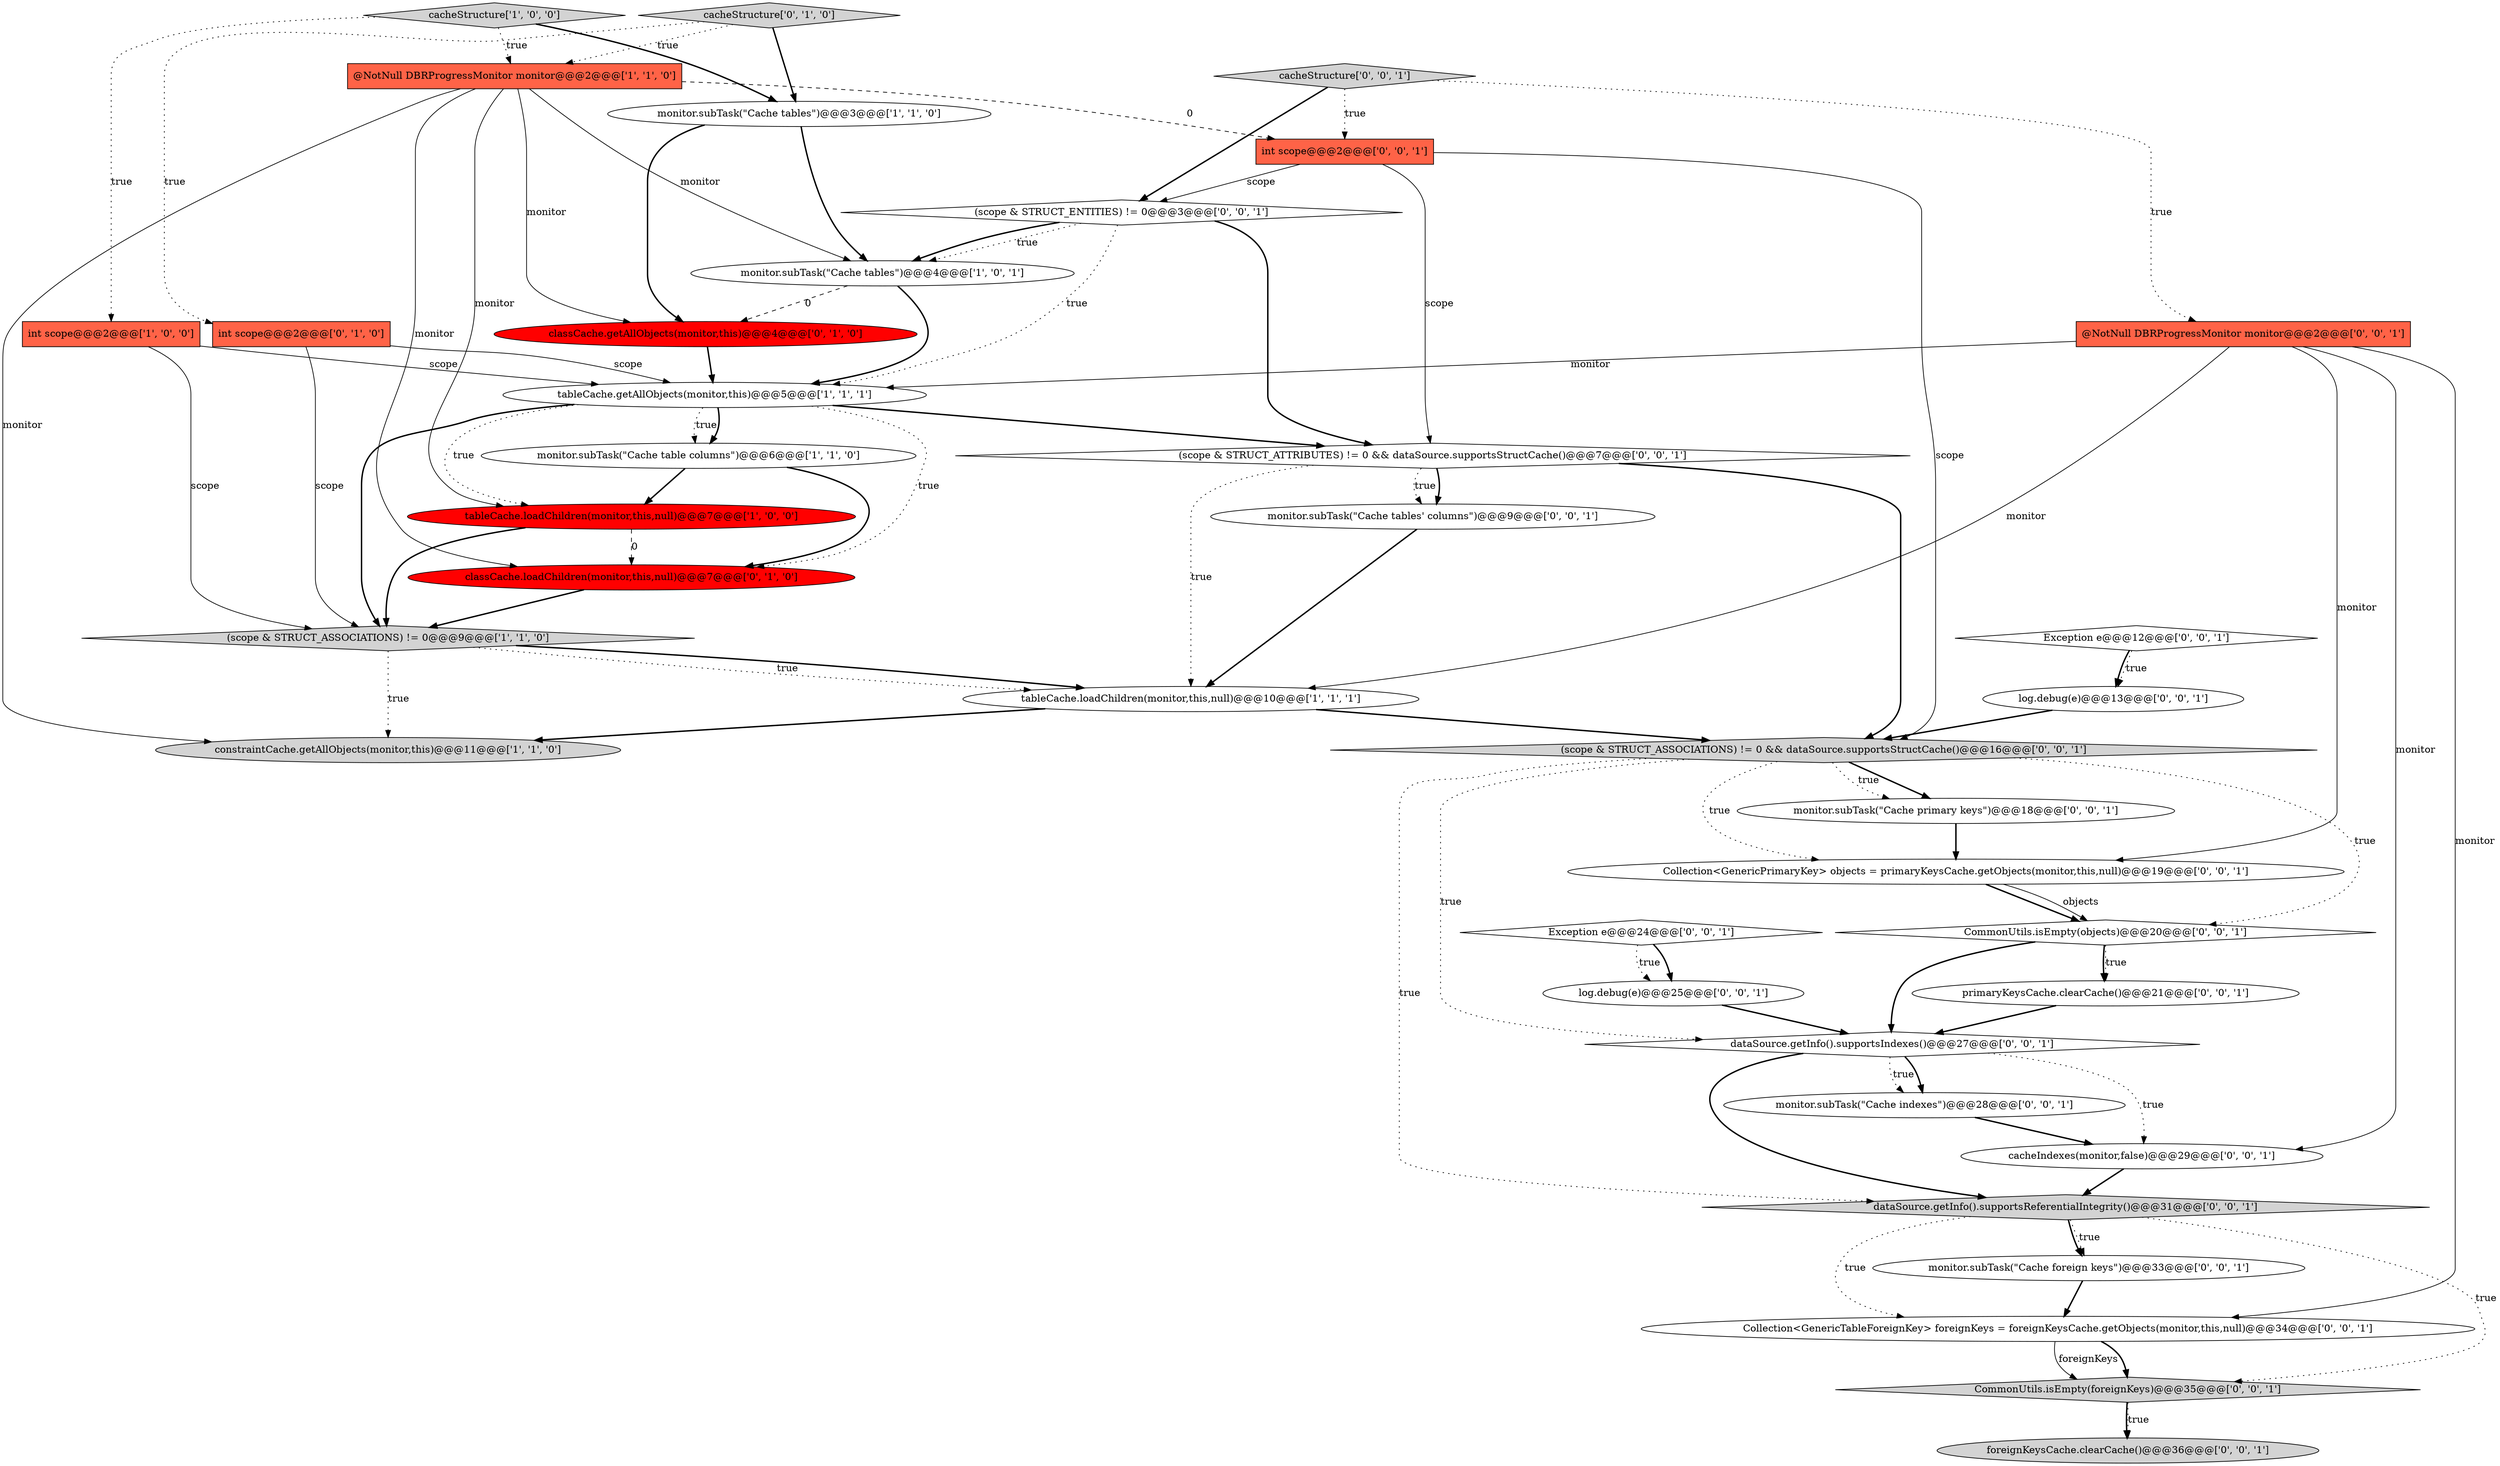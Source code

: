 digraph {
5 [style = filled, label = "constraintCache.getAllObjects(monitor,this)@@@11@@@['1', '1', '0']", fillcolor = lightgray, shape = ellipse image = "AAA0AAABBB1BBB"];
17 [style = filled, label = "CommonUtils.isEmpty(foreignKeys)@@@35@@@['0', '0', '1']", fillcolor = lightgray, shape = diamond image = "AAA0AAABBB3BBB"];
21 [style = filled, label = "cacheStructure['0', '0', '1']", fillcolor = lightgray, shape = diamond image = "AAA0AAABBB3BBB"];
8 [style = filled, label = "tableCache.loadChildren(monitor,this,null)@@@10@@@['1', '1', '1']", fillcolor = white, shape = ellipse image = "AAA0AAABBB1BBB"];
31 [style = filled, label = "CommonUtils.isEmpty(objects)@@@20@@@['0', '0', '1']", fillcolor = white, shape = diamond image = "AAA0AAABBB3BBB"];
12 [style = filled, label = "classCache.loadChildren(monitor,this,null)@@@7@@@['0', '1', '0']", fillcolor = red, shape = ellipse image = "AAA1AAABBB2BBB"];
3 [style = filled, label = "tableCache.getAllObjects(monitor,this)@@@5@@@['1', '1', '1']", fillcolor = white, shape = ellipse image = "AAA0AAABBB1BBB"];
11 [style = filled, label = "int scope@@@2@@@['0', '1', '0']", fillcolor = tomato, shape = box image = "AAA0AAABBB2BBB"];
10 [style = filled, label = "(scope & STRUCT_ASSOCIATIONS) != 0@@@9@@@['1', '1', '0']", fillcolor = lightgray, shape = diamond image = "AAA0AAABBB1BBB"];
36 [style = filled, label = "log.debug(e)@@@13@@@['0', '0', '1']", fillcolor = white, shape = ellipse image = "AAA0AAABBB3BBB"];
30 [style = filled, label = "Exception e@@@12@@@['0', '0', '1']", fillcolor = white, shape = diamond image = "AAA0AAABBB3BBB"];
15 [style = filled, label = "Exception e@@@24@@@['0', '0', '1']", fillcolor = white, shape = diamond image = "AAA0AAABBB3BBB"];
9 [style = filled, label = "cacheStructure['1', '0', '0']", fillcolor = lightgray, shape = diamond image = "AAA0AAABBB1BBB"];
35 [style = filled, label = "int scope@@@2@@@['0', '0', '1']", fillcolor = tomato, shape = box image = "AAA0AAABBB3BBB"];
33 [style = filled, label = "monitor.subTask(\"Cache indexes\")@@@28@@@['0', '0', '1']", fillcolor = white, shape = ellipse image = "AAA0AAABBB3BBB"];
1 [style = filled, label = "monitor.subTask(\"Cache table columns\")@@@6@@@['1', '1', '0']", fillcolor = white, shape = ellipse image = "AAA0AAABBB1BBB"];
32 [style = filled, label = "Collection<GenericTableForeignKey> foreignKeys = foreignKeysCache.getObjects(monitor,this,null)@@@34@@@['0', '0', '1']", fillcolor = white, shape = ellipse image = "AAA0AAABBB3BBB"];
4 [style = filled, label = "tableCache.loadChildren(monitor,this,null)@@@7@@@['1', '0', '0']", fillcolor = red, shape = ellipse image = "AAA1AAABBB1BBB"];
13 [style = filled, label = "cacheStructure['0', '1', '0']", fillcolor = lightgray, shape = diamond image = "AAA0AAABBB2BBB"];
7 [style = filled, label = "monitor.subTask(\"Cache tables\")@@@3@@@['1', '1', '0']", fillcolor = white, shape = ellipse image = "AAA0AAABBB1BBB"];
23 [style = filled, label = "monitor.subTask(\"Cache tables' columns\")@@@9@@@['0', '0', '1']", fillcolor = white, shape = ellipse image = "AAA0AAABBB3BBB"];
34 [style = filled, label = "(scope & STRUCT_ENTITIES) != 0@@@3@@@['0', '0', '1']", fillcolor = white, shape = diamond image = "AAA0AAABBB3BBB"];
25 [style = filled, label = "monitor.subTask(\"Cache primary keys\")@@@18@@@['0', '0', '1']", fillcolor = white, shape = ellipse image = "AAA0AAABBB3BBB"];
0 [style = filled, label = "int scope@@@2@@@['1', '0', '0']", fillcolor = tomato, shape = box image = "AAA0AAABBB1BBB"];
22 [style = filled, label = "log.debug(e)@@@25@@@['0', '0', '1']", fillcolor = white, shape = ellipse image = "AAA0AAABBB3BBB"];
18 [style = filled, label = "primaryKeysCache.clearCache()@@@21@@@['0', '0', '1']", fillcolor = white, shape = ellipse image = "AAA0AAABBB3BBB"];
14 [style = filled, label = "classCache.getAllObjects(monitor,this)@@@4@@@['0', '1', '0']", fillcolor = red, shape = ellipse image = "AAA1AAABBB2BBB"];
24 [style = filled, label = "cacheIndexes(monitor,false)@@@29@@@['0', '0', '1']", fillcolor = white, shape = ellipse image = "AAA0AAABBB3BBB"];
28 [style = filled, label = "Collection<GenericPrimaryKey> objects = primaryKeysCache.getObjects(monitor,this,null)@@@19@@@['0', '0', '1']", fillcolor = white, shape = ellipse image = "AAA0AAABBB3BBB"];
16 [style = filled, label = "@NotNull DBRProgressMonitor monitor@@@2@@@['0', '0', '1']", fillcolor = tomato, shape = box image = "AAA0AAABBB3BBB"];
37 [style = filled, label = "(scope & STRUCT_ATTRIBUTES) != 0 && dataSource.supportsStructCache()@@@7@@@['0', '0', '1']", fillcolor = white, shape = diamond image = "AAA0AAABBB3BBB"];
6 [style = filled, label = "@NotNull DBRProgressMonitor monitor@@@2@@@['1', '1', '0']", fillcolor = tomato, shape = box image = "AAA0AAABBB1BBB"];
27 [style = filled, label = "foreignKeysCache.clearCache()@@@36@@@['0', '0', '1']", fillcolor = lightgray, shape = ellipse image = "AAA0AAABBB3BBB"];
2 [style = filled, label = "monitor.subTask(\"Cache tables\")@@@4@@@['1', '0', '1']", fillcolor = white, shape = ellipse image = "AAA0AAABBB1BBB"];
19 [style = filled, label = "(scope & STRUCT_ASSOCIATIONS) != 0 && dataSource.supportsStructCache()@@@16@@@['0', '0', '1']", fillcolor = lightgray, shape = diamond image = "AAA0AAABBB3BBB"];
26 [style = filled, label = "dataSource.getInfo().supportsIndexes()@@@27@@@['0', '0', '1']", fillcolor = white, shape = diamond image = "AAA0AAABBB3BBB"];
29 [style = filled, label = "monitor.subTask(\"Cache foreign keys\")@@@33@@@['0', '0', '1']", fillcolor = white, shape = ellipse image = "AAA0AAABBB3BBB"];
20 [style = filled, label = "dataSource.getInfo().supportsReferentialIntegrity()@@@31@@@['0', '0', '1']", fillcolor = lightgray, shape = diamond image = "AAA0AAABBB3BBB"];
14->3 [style = bold, label=""];
10->8 [style = dotted, label="true"];
35->19 [style = solid, label="scope"];
35->37 [style = solid, label="scope"];
16->8 [style = solid, label="monitor"];
30->36 [style = bold, label=""];
34->2 [style = dotted, label="true"];
9->7 [style = bold, label=""];
0->10 [style = solid, label="scope"];
6->35 [style = dashed, label="0"];
4->12 [style = dashed, label="0"];
7->14 [style = bold, label=""];
12->10 [style = bold, label=""];
2->14 [style = dashed, label="0"];
10->8 [style = bold, label=""];
34->2 [style = bold, label=""];
26->24 [style = dotted, label="true"];
1->12 [style = bold, label=""];
17->27 [style = bold, label=""];
32->17 [style = solid, label="foreignKeys"];
17->27 [style = dotted, label="true"];
13->6 [style = dotted, label="true"];
6->2 [style = solid, label="monitor"];
1->4 [style = bold, label=""];
25->28 [style = bold, label=""];
23->8 [style = bold, label=""];
6->12 [style = solid, label="monitor"];
19->25 [style = bold, label=""];
6->5 [style = solid, label="monitor"];
24->20 [style = bold, label=""];
3->10 [style = bold, label=""];
37->8 [style = dotted, label="true"];
7->2 [style = bold, label=""];
11->3 [style = solid, label="scope"];
29->32 [style = bold, label=""];
11->10 [style = solid, label="scope"];
6->4 [style = solid, label="monitor"];
16->32 [style = solid, label="monitor"];
21->16 [style = dotted, label="true"];
35->34 [style = solid, label="scope"];
3->1 [style = dotted, label="true"];
32->17 [style = bold, label=""];
21->35 [style = dotted, label="true"];
26->20 [style = bold, label=""];
19->26 [style = dotted, label="true"];
4->10 [style = bold, label=""];
22->26 [style = bold, label=""];
9->0 [style = dotted, label="true"];
26->33 [style = dotted, label="true"];
3->37 [style = bold, label=""];
3->1 [style = bold, label=""];
0->3 [style = solid, label="scope"];
20->17 [style = dotted, label="true"];
2->3 [style = bold, label=""];
28->31 [style = bold, label=""];
18->26 [style = bold, label=""];
21->34 [style = bold, label=""];
31->18 [style = dotted, label="true"];
30->36 [style = dotted, label="true"];
15->22 [style = bold, label=""];
31->26 [style = bold, label=""];
16->24 [style = solid, label="monitor"];
19->28 [style = dotted, label="true"];
33->24 [style = bold, label=""];
13->11 [style = dotted, label="true"];
19->31 [style = dotted, label="true"];
36->19 [style = bold, label=""];
19->25 [style = dotted, label="true"];
28->31 [style = solid, label="objects"];
20->29 [style = bold, label=""];
8->19 [style = bold, label=""];
19->20 [style = dotted, label="true"];
16->3 [style = solid, label="monitor"];
3->4 [style = dotted, label="true"];
31->18 [style = bold, label=""];
15->22 [style = dotted, label="true"];
37->23 [style = bold, label=""];
10->5 [style = dotted, label="true"];
9->6 [style = dotted, label="true"];
6->14 [style = solid, label="monitor"];
34->3 [style = dotted, label="true"];
8->5 [style = bold, label=""];
34->37 [style = bold, label=""];
20->29 [style = dotted, label="true"];
13->7 [style = bold, label=""];
3->12 [style = dotted, label="true"];
37->19 [style = bold, label=""];
37->23 [style = dotted, label="true"];
26->33 [style = bold, label=""];
20->32 [style = dotted, label="true"];
16->28 [style = solid, label="monitor"];
}
